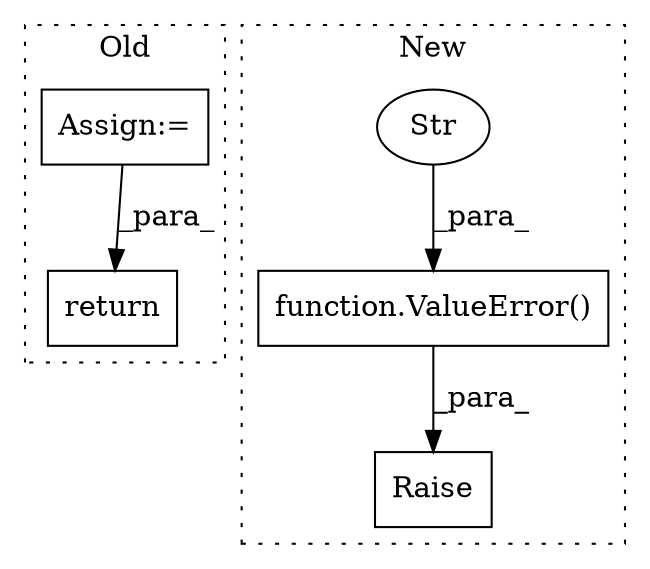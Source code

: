digraph G {
subgraph cluster0 {
1 [label="return" a="93" s="909" l="7" shape="box"];
4 [label="Assign:=" a="68" s="846" l="3" shape="box"];
label = "Old";
style="dotted";
}
subgraph cluster1 {
2 [label="function.ValueError()" a="75" s="690,734" l="11,1" shape="box"];
3 [label="Raise" a="91" s="684" l="6" shape="box"];
5 [label="Str" a="66" s="701" l="33" shape="ellipse"];
label = "New";
style="dotted";
}
2 -> 3 [label="_para_"];
4 -> 1 [label="_para_"];
5 -> 2 [label="_para_"];
}